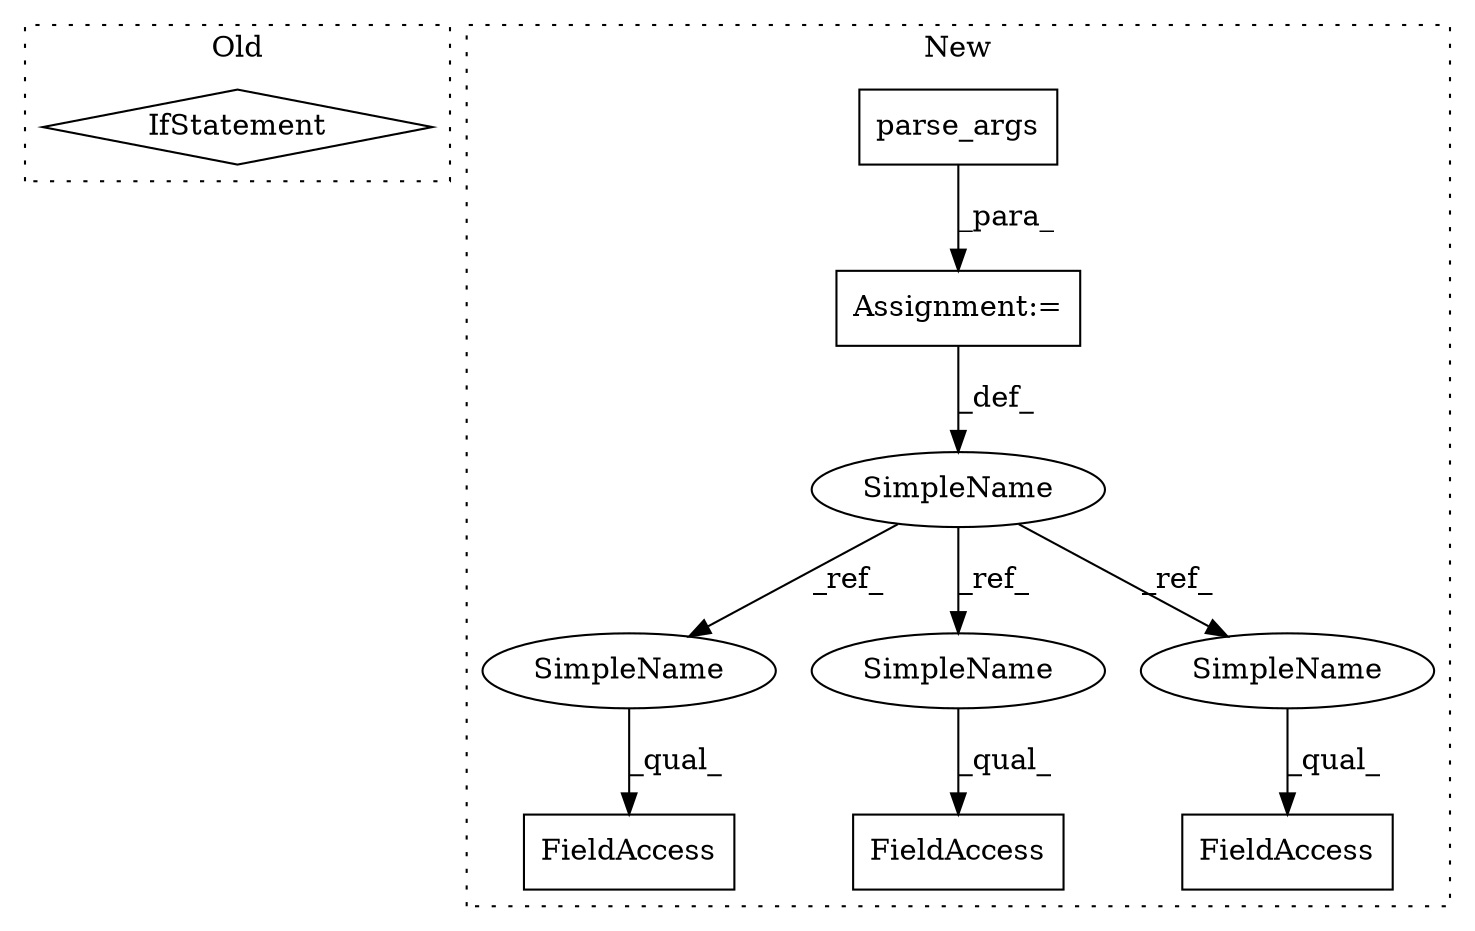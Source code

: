 digraph G {
subgraph cluster0 {
1 [label="IfStatement" a="25" s="2008,2033" l="4,2" shape="diamond"];
label = "Old";
style="dotted";
}
subgraph cluster1 {
2 [label="parse_args" a="32" s="2313" l="12" shape="box"];
3 [label="Assignment:=" a="7" s="2312" l="1" shape="box"];
4 [label="FieldAccess" a="22" s="2999" l="16" shape="box"];
5 [label="FieldAccess" a="22" s="2496" l="17" shape="box"];
6 [label="FieldAccess" a="22" s="2674" l="16" shape="box"];
7 [label="SimpleName" a="42" s="2308" l="4" shape="ellipse"];
8 [label="SimpleName" a="42" s="2674" l="4" shape="ellipse"];
9 [label="SimpleName" a="42" s="2999" l="4" shape="ellipse"];
10 [label="SimpleName" a="42" s="2496" l="4" shape="ellipse"];
label = "New";
style="dotted";
}
2 -> 3 [label="_para_"];
3 -> 7 [label="_def_"];
7 -> 10 [label="_ref_"];
7 -> 9 [label="_ref_"];
7 -> 8 [label="_ref_"];
8 -> 6 [label="_qual_"];
9 -> 4 [label="_qual_"];
10 -> 5 [label="_qual_"];
}